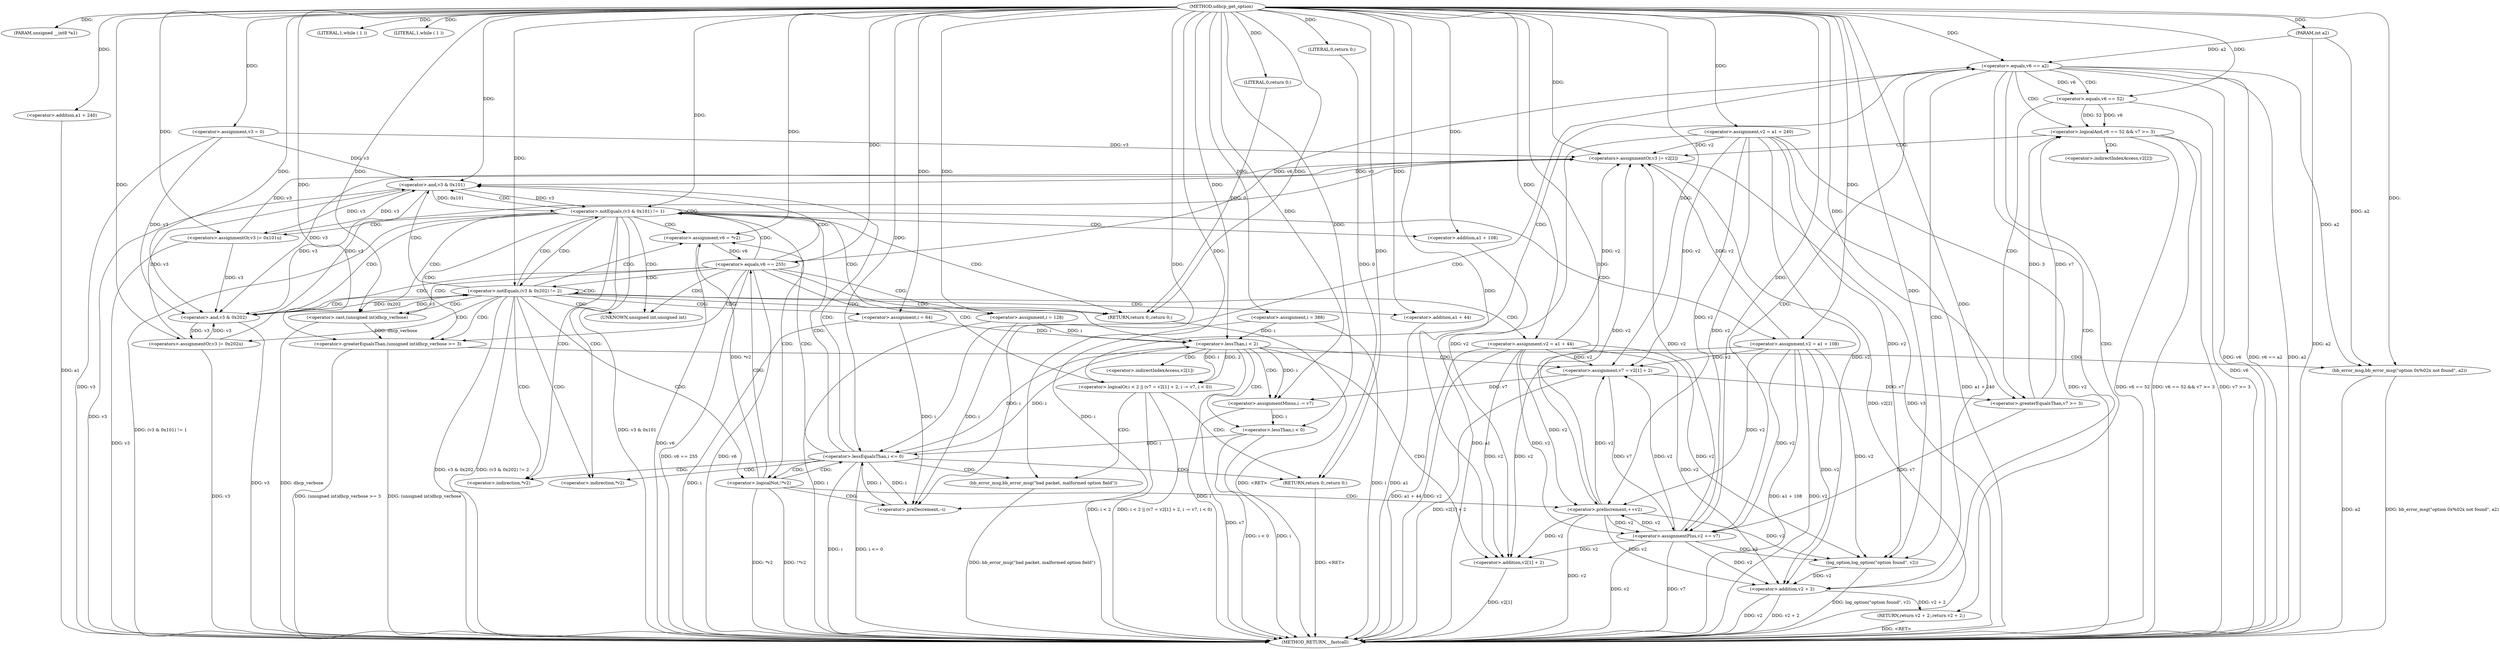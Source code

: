 digraph udhcp_get_option {  
"1000106" [label = "(METHOD,udhcp_get_option)" ]
"1000260" [label = "(METHOD_RETURN,__fastcall)" ]
"1000107" [label = "(PARAM,unsigned __int8 *a1)" ]
"1000108" [label = "(PARAM,int a2)" ]
"1000115" [label = "(<operator>.assignment,v2 = a1 + 240)" ]
"1000117" [label = "(<operator>.addition,a1 + 240)" ]
"1000120" [label = "(<operator>.assignment,v3 = 0)" ]
"1000124" [label = "(<operator>.assignment,i = 388)" ]
"1000127" [label = "(<operator>.assignment,i = 64)" ]
"1000132" [label = "(LITERAL,1,while ( 1 ))" ]
"1000135" [label = "(LITERAL,1,while ( 1 ))" ]
"1000137" [label = "(<operator>.assignment,v6 = *v2)" ]
"1000142" [label = "(<operator>.logicalNot,!*v2)" ]
"1000146" [label = "(<operator>.preDecrement,--i)" ]
"1000148" [label = "(<operator>.preIncrement,++v2)" ]
"1000152" [label = "(<operator>.equals,v6 == 255)" ]
"1000157" [label = "(<operator>.logicalOr,i < 2 || (v7 = v2[1] + 2, i -= v7, i < 0))" ]
"1000158" [label = "(<operator>.lessThan,i < 2)" ]
"1000162" [label = "(<operator>.assignment,v7 = v2[1] + 2)" ]
"1000164" [label = "(<operator>.addition,v2[1] + 2)" ]
"1000170" [label = "(<operator>.assignmentMinus,i -= v7)" ]
"1000173" [label = "(<operator>.lessThan,i < 0)" ]
"1000178" [label = "(bb_error_msg,bb_error_msg(\"bad packet, malformed option field\"))" ]
"1000180" [label = "(RETURN,return 0;,return 0;)" ]
"1000181" [label = "(LITERAL,0,return 0;)" ]
"1000183" [label = "(<operator>.equals,v6 == a2)" ]
"1000187" [label = "(log_option,log_option(\"option found\", v2))" ]
"1000190" [label = "(RETURN,return v2 + 2;,return v2 + 2;)" ]
"1000191" [label = "(<operator>.addition,v2 + 2)" ]
"1000195" [label = "(<operator>.logicalAnd,v6 == 52 && v7 >= 3)" ]
"1000196" [label = "(<operator>.equals,v6 == 52)" ]
"1000199" [label = "(<operator>.greaterEqualsThan,v7 >= 3)" ]
"1000202" [label = "(<operators>.assignmentOr,v3 |= v2[2])" ]
"1000207" [label = "(<operator>.assignmentPlus,v2 += v7)" ]
"1000212" [label = "(<operator>.lessEqualsThan,i <= 0)" ]
"1000217" [label = "(<operator>.notEquals,(v3 & 0x101) != 1)" ]
"1000218" [label = "(<operator>.and,v3 & 0x101)" ]
"1000223" [label = "(<operators>.assignmentOr,v3 |= 0x101u)" ]
"1000226" [label = "(<operator>.assignment,v2 = a1 + 108)" ]
"1000228" [label = "(<operator>.addition,a1 + 108)" ]
"1000231" [label = "(<operator>.assignment,i = 128)" ]
"1000235" [label = "(<operator>.notEquals,(v3 & 0x202) != 2)" ]
"1000236" [label = "(<operator>.and,v3 & 0x202)" ]
"1000241" [label = "(<operators>.assignmentOr,v3 |= 0x202u)" ]
"1000244" [label = "(<operator>.assignment,v2 = a1 + 44)" ]
"1000246" [label = "(<operator>.addition,a1 + 44)" ]
"1000250" [label = "(<operator>.greaterEqualsThan,(unsigned int)dhcp_verbose >= 3)" ]
"1000251" [label = "(<operator>.cast,(unsigned int)dhcp_verbose)" ]
"1000255" [label = "(bb_error_msg,bb_error_msg(\"option 0x%02x not found\", a2))" ]
"1000258" [label = "(RETURN,return 0;,return 0;)" ]
"1000259" [label = "(LITERAL,0,return 0;)" ]
"1000139" [label = "(<operator>.indirection,*v2)" ]
"1000143" [label = "(<operator>.indirection,*v2)" ]
"1000165" [label = "(<operator>.indirectIndexAccess,v2[1])" ]
"1000204" [label = "(<operator>.indirectIndexAccess,v2[2])" ]
"1000252" [label = "(UNKNOWN,unsigned int,unsigned int)" ]
  "1000180" -> "1000260"  [ label = "DDG: <RET>"] 
  "1000137" -> "1000260"  [ label = "DDG: v6"] 
  "1000173" -> "1000260"  [ label = "DDG: i < 0"] 
  "1000195" -> "1000260"  [ label = "DDG: v6 == 52 && v7 >= 3"] 
  "1000250" -> "1000260"  [ label = "DDG: (unsigned int)dhcp_verbose"] 
  "1000212" -> "1000260"  [ label = "DDG: i <= 0"] 
  "1000162" -> "1000260"  [ label = "DDG: v2[1] + 2"] 
  "1000217" -> "1000260"  [ label = "DDG: v3 & 0x101"] 
  "1000142" -> "1000260"  [ label = "DDG: *v2"] 
  "1000127" -> "1000260"  [ label = "DDG: i"] 
  "1000191" -> "1000260"  [ label = "DDG: v2 + 2"] 
  "1000115" -> "1000260"  [ label = "DDG: a1 + 240"] 
  "1000195" -> "1000260"  [ label = "DDG: v7 >= 3"] 
  "1000202" -> "1000260"  [ label = "DDG: v3"] 
  "1000173" -> "1000260"  [ label = "DDG: i"] 
  "1000117" -> "1000260"  [ label = "DDG: a1"] 
  "1000142" -> "1000260"  [ label = "DDG: !*v2"] 
  "1000183" -> "1000260"  [ label = "DDG: v6"] 
  "1000212" -> "1000260"  [ label = "DDG: i"] 
  "1000217" -> "1000260"  [ label = "DDG: (v3 & 0x101) != 1"] 
  "1000178" -> "1000260"  [ label = "DDG: bb_error_msg(\"bad packet, malformed option field\")"] 
  "1000244" -> "1000260"  [ label = "DDG: a1 + 44"] 
  "1000157" -> "1000260"  [ label = "DDG: i < 2 || (v7 = v2[1] + 2, i -= v7, i < 0)"] 
  "1000228" -> "1000260"  [ label = "DDG: a1"] 
  "1000152" -> "1000260"  [ label = "DDG: v6 == 255"] 
  "1000120" -> "1000260"  [ label = "DDG: v3"] 
  "1000250" -> "1000260"  [ label = "DDG: (unsigned int)dhcp_verbose >= 3"] 
  "1000183" -> "1000260"  [ label = "DDG: v6 == a2"] 
  "1000226" -> "1000260"  [ label = "DDG: v2"] 
  "1000152" -> "1000260"  [ label = "DDG: v6"] 
  "1000223" -> "1000260"  [ label = "DDG: v3"] 
  "1000148" -> "1000260"  [ label = "DDG: v2"] 
  "1000202" -> "1000260"  [ label = "DDG: v2[2]"] 
  "1000251" -> "1000260"  [ label = "DDG: dhcp_verbose"] 
  "1000235" -> "1000260"  [ label = "DDG: v3 & 0x202"] 
  "1000157" -> "1000260"  [ label = "DDG: i < 2"] 
  "1000246" -> "1000260"  [ label = "DDG: a1"] 
  "1000115" -> "1000260"  [ label = "DDG: v2"] 
  "1000236" -> "1000260"  [ label = "DDG: v3"] 
  "1000158" -> "1000260"  [ label = "DDG: i"] 
  "1000231" -> "1000260"  [ label = "DDG: i"] 
  "1000255" -> "1000260"  [ label = "DDG: bb_error_msg(\"option 0x%02x not found\", a2)"] 
  "1000183" -> "1000260"  [ label = "DDG: a2"] 
  "1000255" -> "1000260"  [ label = "DDG: a2"] 
  "1000207" -> "1000260"  [ label = "DDG: v7"] 
  "1000207" -> "1000260"  [ label = "DDG: v2"] 
  "1000124" -> "1000260"  [ label = "DDG: i"] 
  "1000191" -> "1000260"  [ label = "DDG: v2"] 
  "1000187" -> "1000260"  [ label = "DDG: log_option(\"option found\", v2)"] 
  "1000226" -> "1000260"  [ label = "DDG: a1 + 108"] 
  "1000241" -> "1000260"  [ label = "DDG: v3"] 
  "1000195" -> "1000260"  [ label = "DDG: v6 == 52"] 
  "1000170" -> "1000260"  [ label = "DDG: v7"] 
  "1000196" -> "1000260"  [ label = "DDG: v6"] 
  "1000244" -> "1000260"  [ label = "DDG: v2"] 
  "1000108" -> "1000260"  [ label = "DDG: a2"] 
  "1000164" -> "1000260"  [ label = "DDG: v2[1]"] 
  "1000235" -> "1000260"  [ label = "DDG: (v3 & 0x202) != 2"] 
  "1000218" -> "1000260"  [ label = "DDG: v3"] 
  "1000190" -> "1000260"  [ label = "DDG: <RET>"] 
  "1000258" -> "1000260"  [ label = "DDG: <RET>"] 
  "1000106" -> "1000107"  [ label = "DDG: "] 
  "1000106" -> "1000108"  [ label = "DDG: "] 
  "1000106" -> "1000115"  [ label = "DDG: "] 
  "1000106" -> "1000117"  [ label = "DDG: "] 
  "1000106" -> "1000120"  [ label = "DDG: "] 
  "1000106" -> "1000124"  [ label = "DDG: "] 
  "1000106" -> "1000127"  [ label = "DDG: "] 
  "1000106" -> "1000132"  [ label = "DDG: "] 
  "1000106" -> "1000135"  [ label = "DDG: "] 
  "1000142" -> "1000137"  [ label = "DDG: *v2"] 
  "1000106" -> "1000137"  [ label = "DDG: "] 
  "1000127" -> "1000146"  [ label = "DDG: i"] 
  "1000212" -> "1000146"  [ label = "DDG: i"] 
  "1000231" -> "1000146"  [ label = "DDG: i"] 
  "1000124" -> "1000146"  [ label = "DDG: i"] 
  "1000106" -> "1000146"  [ label = "DDG: "] 
  "1000226" -> "1000148"  [ label = "DDG: v2"] 
  "1000115" -> "1000148"  [ label = "DDG: v2"] 
  "1000207" -> "1000148"  [ label = "DDG: v2"] 
  "1000244" -> "1000148"  [ label = "DDG: v2"] 
  "1000106" -> "1000148"  [ label = "DDG: "] 
  "1000137" -> "1000152"  [ label = "DDG: v6"] 
  "1000106" -> "1000152"  [ label = "DDG: "] 
  "1000158" -> "1000157"  [ label = "DDG: i"] 
  "1000158" -> "1000157"  [ label = "DDG: 2"] 
  "1000127" -> "1000158"  [ label = "DDG: i"] 
  "1000212" -> "1000158"  [ label = "DDG: i"] 
  "1000231" -> "1000158"  [ label = "DDG: i"] 
  "1000124" -> "1000158"  [ label = "DDG: i"] 
  "1000106" -> "1000158"  [ label = "DDG: "] 
  "1000226" -> "1000162"  [ label = "DDG: v2"] 
  "1000148" -> "1000162"  [ label = "DDG: v2"] 
  "1000115" -> "1000162"  [ label = "DDG: v2"] 
  "1000207" -> "1000162"  [ label = "DDG: v2"] 
  "1000244" -> "1000162"  [ label = "DDG: v2"] 
  "1000106" -> "1000162"  [ label = "DDG: "] 
  "1000226" -> "1000164"  [ label = "DDG: v2"] 
  "1000148" -> "1000164"  [ label = "DDG: v2"] 
  "1000115" -> "1000164"  [ label = "DDG: v2"] 
  "1000207" -> "1000164"  [ label = "DDG: v2"] 
  "1000244" -> "1000164"  [ label = "DDG: v2"] 
  "1000106" -> "1000164"  [ label = "DDG: "] 
  "1000162" -> "1000170"  [ label = "DDG: v7"] 
  "1000106" -> "1000170"  [ label = "DDG: "] 
  "1000158" -> "1000170"  [ label = "DDG: i"] 
  "1000170" -> "1000173"  [ label = "DDG: i"] 
  "1000106" -> "1000173"  [ label = "DDG: "] 
  "1000106" -> "1000178"  [ label = "DDG: "] 
  "1000181" -> "1000180"  [ label = "DDG: 0"] 
  "1000106" -> "1000180"  [ label = "DDG: "] 
  "1000106" -> "1000181"  [ label = "DDG: "] 
  "1000152" -> "1000183"  [ label = "DDG: v6"] 
  "1000106" -> "1000183"  [ label = "DDG: "] 
  "1000108" -> "1000183"  [ label = "DDG: a2"] 
  "1000106" -> "1000187"  [ label = "DDG: "] 
  "1000226" -> "1000187"  [ label = "DDG: v2"] 
  "1000148" -> "1000187"  [ label = "DDG: v2"] 
  "1000115" -> "1000187"  [ label = "DDG: v2"] 
  "1000207" -> "1000187"  [ label = "DDG: v2"] 
  "1000244" -> "1000187"  [ label = "DDG: v2"] 
  "1000191" -> "1000190"  [ label = "DDG: v2 + 2"] 
  "1000187" -> "1000191"  [ label = "DDG: v2"] 
  "1000106" -> "1000191"  [ label = "DDG: "] 
  "1000226" -> "1000191"  [ label = "DDG: v2"] 
  "1000148" -> "1000191"  [ label = "DDG: v2"] 
  "1000115" -> "1000191"  [ label = "DDG: v2"] 
  "1000207" -> "1000191"  [ label = "DDG: v2"] 
  "1000244" -> "1000191"  [ label = "DDG: v2"] 
  "1000196" -> "1000195"  [ label = "DDG: v6"] 
  "1000196" -> "1000195"  [ label = "DDG: 52"] 
  "1000183" -> "1000196"  [ label = "DDG: v6"] 
  "1000106" -> "1000196"  [ label = "DDG: "] 
  "1000199" -> "1000195"  [ label = "DDG: v7"] 
  "1000199" -> "1000195"  [ label = "DDG: 3"] 
  "1000106" -> "1000199"  [ label = "DDG: "] 
  "1000162" -> "1000199"  [ label = "DDG: v7"] 
  "1000226" -> "1000202"  [ label = "DDG: v2"] 
  "1000148" -> "1000202"  [ label = "DDG: v2"] 
  "1000115" -> "1000202"  [ label = "DDG: v2"] 
  "1000207" -> "1000202"  [ label = "DDG: v2"] 
  "1000244" -> "1000202"  [ label = "DDG: v2"] 
  "1000120" -> "1000202"  [ label = "DDG: v3"] 
  "1000223" -> "1000202"  [ label = "DDG: v3"] 
  "1000241" -> "1000202"  [ label = "DDG: v3"] 
  "1000106" -> "1000202"  [ label = "DDG: "] 
  "1000199" -> "1000207"  [ label = "DDG: v7"] 
  "1000106" -> "1000207"  [ label = "DDG: "] 
  "1000162" -> "1000207"  [ label = "DDG: v7"] 
  "1000226" -> "1000207"  [ label = "DDG: v2"] 
  "1000148" -> "1000207"  [ label = "DDG: v2"] 
  "1000115" -> "1000207"  [ label = "DDG: v2"] 
  "1000244" -> "1000207"  [ label = "DDG: v2"] 
  "1000173" -> "1000212"  [ label = "DDG: i"] 
  "1000146" -> "1000212"  [ label = "DDG: i"] 
  "1000158" -> "1000212"  [ label = "DDG: i"] 
  "1000106" -> "1000212"  [ label = "DDG: "] 
  "1000218" -> "1000217"  [ label = "DDG: v3"] 
  "1000218" -> "1000217"  [ label = "DDG: 0x101"] 
  "1000202" -> "1000218"  [ label = "DDG: v3"] 
  "1000120" -> "1000218"  [ label = "DDG: v3"] 
  "1000223" -> "1000218"  [ label = "DDG: v3"] 
  "1000241" -> "1000218"  [ label = "DDG: v3"] 
  "1000106" -> "1000218"  [ label = "DDG: "] 
  "1000106" -> "1000217"  [ label = "DDG: "] 
  "1000106" -> "1000223"  [ label = "DDG: "] 
  "1000218" -> "1000223"  [ label = "DDG: v3"] 
  "1000106" -> "1000226"  [ label = "DDG: "] 
  "1000106" -> "1000228"  [ label = "DDG: "] 
  "1000106" -> "1000231"  [ label = "DDG: "] 
  "1000236" -> "1000235"  [ label = "DDG: v3"] 
  "1000236" -> "1000235"  [ label = "DDG: 0x202"] 
  "1000202" -> "1000236"  [ label = "DDG: v3"] 
  "1000120" -> "1000236"  [ label = "DDG: v3"] 
  "1000223" -> "1000236"  [ label = "DDG: v3"] 
  "1000241" -> "1000236"  [ label = "DDG: v3"] 
  "1000218" -> "1000236"  [ label = "DDG: v3"] 
  "1000106" -> "1000236"  [ label = "DDG: "] 
  "1000106" -> "1000235"  [ label = "DDG: "] 
  "1000106" -> "1000241"  [ label = "DDG: "] 
  "1000236" -> "1000241"  [ label = "DDG: v3"] 
  "1000106" -> "1000244"  [ label = "DDG: "] 
  "1000106" -> "1000246"  [ label = "DDG: "] 
  "1000251" -> "1000250"  [ label = "DDG: dhcp_verbose"] 
  "1000106" -> "1000251"  [ label = "DDG: "] 
  "1000106" -> "1000250"  [ label = "DDG: "] 
  "1000106" -> "1000255"  [ label = "DDG: "] 
  "1000183" -> "1000255"  [ label = "DDG: a2"] 
  "1000108" -> "1000255"  [ label = "DDG: a2"] 
  "1000259" -> "1000258"  [ label = "DDG: 0"] 
  "1000106" -> "1000258"  [ label = "DDG: "] 
  "1000106" -> "1000259"  [ label = "DDG: "] 
  "1000142" -> "1000212"  [ label = "CDG: "] 
  "1000142" -> "1000152"  [ label = "CDG: "] 
  "1000142" -> "1000148"  [ label = "CDG: "] 
  "1000142" -> "1000146"  [ label = "CDG: "] 
  "1000152" -> "1000158"  [ label = "CDG: "] 
  "1000152" -> "1000157"  [ label = "CDG: "] 
  "1000152" -> "1000218"  [ label = "CDG: "] 
  "1000152" -> "1000217"  [ label = "CDG: "] 
  "1000152" -> "1000236"  [ label = "CDG: "] 
  "1000152" -> "1000235"  [ label = "CDG: "] 
  "1000152" -> "1000252"  [ label = "CDG: "] 
  "1000152" -> "1000251"  [ label = "CDG: "] 
  "1000152" -> "1000250"  [ label = "CDG: "] 
  "1000152" -> "1000258"  [ label = "CDG: "] 
  "1000157" -> "1000183"  [ label = "CDG: "] 
  "1000157" -> "1000180"  [ label = "CDG: "] 
  "1000157" -> "1000178"  [ label = "CDG: "] 
  "1000158" -> "1000173"  [ label = "CDG: "] 
  "1000158" -> "1000170"  [ label = "CDG: "] 
  "1000158" -> "1000165"  [ label = "CDG: "] 
  "1000158" -> "1000164"  [ label = "CDG: "] 
  "1000158" -> "1000162"  [ label = "CDG: "] 
  "1000183" -> "1000191"  [ label = "CDG: "] 
  "1000183" -> "1000190"  [ label = "CDG: "] 
  "1000183" -> "1000187"  [ label = "CDG: "] 
  "1000183" -> "1000207"  [ label = "CDG: "] 
  "1000183" -> "1000196"  [ label = "CDG: "] 
  "1000183" -> "1000195"  [ label = "CDG: "] 
  "1000183" -> "1000212"  [ label = "CDG: "] 
  "1000195" -> "1000204"  [ label = "CDG: "] 
  "1000195" -> "1000202"  [ label = "CDG: "] 
  "1000196" -> "1000199"  [ label = "CDG: "] 
  "1000212" -> "1000180"  [ label = "CDG: "] 
  "1000212" -> "1000178"  [ label = "CDG: "] 
  "1000212" -> "1000218"  [ label = "CDG: "] 
  "1000212" -> "1000217"  [ label = "CDG: "] 
  "1000212" -> "1000143"  [ label = "CDG: "] 
  "1000212" -> "1000142"  [ label = "CDG: "] 
  "1000212" -> "1000139"  [ label = "CDG: "] 
  "1000212" -> "1000137"  [ label = "CDG: "] 
  "1000217" -> "1000223"  [ label = "CDG: "] 
  "1000217" -> "1000231"  [ label = "CDG: "] 
  "1000217" -> "1000228"  [ label = "CDG: "] 
  "1000217" -> "1000226"  [ label = "CDG: "] 
  "1000217" -> "1000236"  [ label = "CDG: "] 
  "1000217" -> "1000235"  [ label = "CDG: "] 
  "1000217" -> "1000252"  [ label = "CDG: "] 
  "1000217" -> "1000251"  [ label = "CDG: "] 
  "1000217" -> "1000250"  [ label = "CDG: "] 
  "1000217" -> "1000258"  [ label = "CDG: "] 
  "1000217" -> "1000218"  [ label = "CDG: "] 
  "1000217" -> "1000217"  [ label = "CDG: "] 
  "1000217" -> "1000143"  [ label = "CDG: "] 
  "1000217" -> "1000142"  [ label = "CDG: "] 
  "1000217" -> "1000139"  [ label = "CDG: "] 
  "1000217" -> "1000137"  [ label = "CDG: "] 
  "1000235" -> "1000252"  [ label = "CDG: "] 
  "1000235" -> "1000251"  [ label = "CDG: "] 
  "1000235" -> "1000250"  [ label = "CDG: "] 
  "1000235" -> "1000246"  [ label = "CDG: "] 
  "1000235" -> "1000244"  [ label = "CDG: "] 
  "1000235" -> "1000241"  [ label = "CDG: "] 
  "1000235" -> "1000258"  [ label = "CDG: "] 
  "1000235" -> "1000127"  [ label = "CDG: "] 
  "1000235" -> "1000236"  [ label = "CDG: "] 
  "1000235" -> "1000235"  [ label = "CDG: "] 
  "1000235" -> "1000218"  [ label = "CDG: "] 
  "1000235" -> "1000217"  [ label = "CDG: "] 
  "1000235" -> "1000143"  [ label = "CDG: "] 
  "1000235" -> "1000142"  [ label = "CDG: "] 
  "1000235" -> "1000139"  [ label = "CDG: "] 
  "1000235" -> "1000137"  [ label = "CDG: "] 
  "1000250" -> "1000255"  [ label = "CDG: "] 
}
